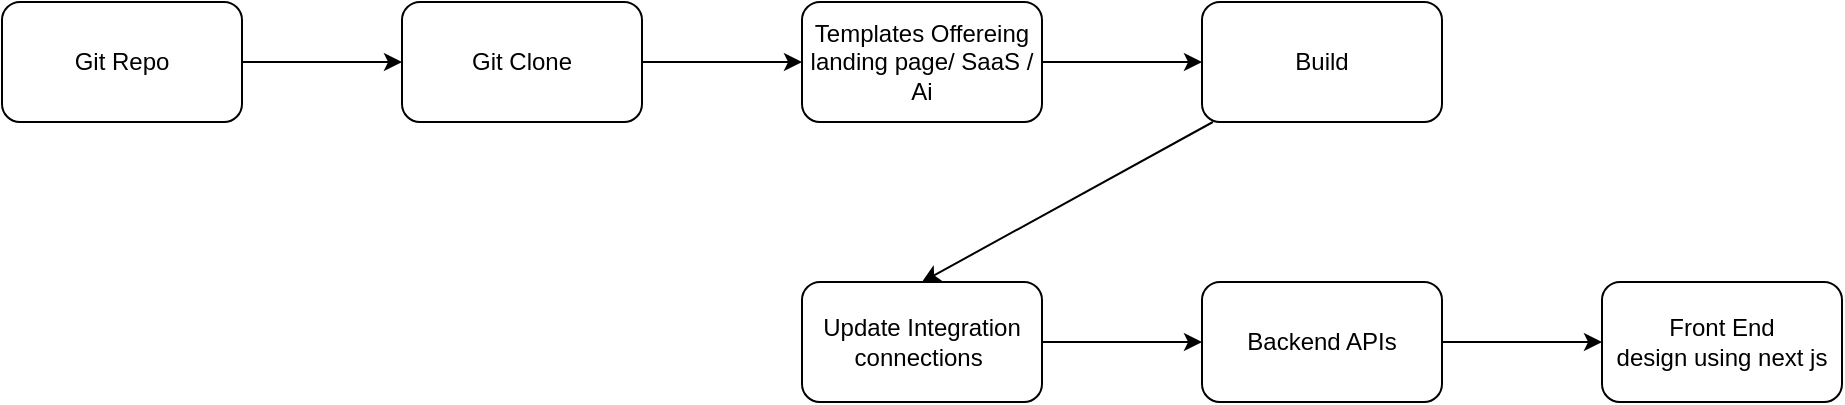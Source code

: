 <mxfile>
    <diagram id="hzR2Z47lpExZluifWPW7" name="Page-1">
        <mxGraphModel dx="888" dy="419" grid="1" gridSize="10" guides="1" tooltips="1" connect="1" arrows="1" fold="1" page="1" pageScale="1" pageWidth="850" pageHeight="1100" math="0" shadow="0">
            <root>
                <mxCell id="0"/>
                <mxCell id="1" parent="0"/>
                <mxCell id="4" value="" style="edgeStyle=none;html=1;" edge="1" parent="1" source="2" target="3">
                    <mxGeometry relative="1" as="geometry"/>
                </mxCell>
                <mxCell id="2" value="Git Repo" style="rounded=1;whiteSpace=wrap;html=1;" vertex="1" parent="1">
                    <mxGeometry x="150" y="130" width="120" height="60" as="geometry"/>
                </mxCell>
                <mxCell id="14" value="" style="edgeStyle=none;html=1;" edge="1" parent="1" source="3" target="13">
                    <mxGeometry relative="1" as="geometry"/>
                </mxCell>
                <mxCell id="3" value="Git Clone" style="rounded=1;whiteSpace=wrap;html=1;" vertex="1" parent="1">
                    <mxGeometry x="350" y="130" width="120" height="60" as="geometry"/>
                </mxCell>
                <mxCell id="10" value="" style="edgeStyle=none;html=1;" edge="1" parent="1" source="7" target="9">
                    <mxGeometry relative="1" as="geometry"/>
                </mxCell>
                <mxCell id="7" value="Update Integration connections&amp;nbsp;&lt;br&gt;" style="whiteSpace=wrap;html=1;rounded=1;" vertex="1" parent="1">
                    <mxGeometry x="550" y="270" width="120" height="60" as="geometry"/>
                </mxCell>
                <mxCell id="12" value="" style="edgeStyle=none;html=1;" edge="1" parent="1" source="9" target="11">
                    <mxGeometry relative="1" as="geometry"/>
                </mxCell>
                <mxCell id="9" value="Backend APIs" style="whiteSpace=wrap;html=1;rounded=1;" vertex="1" parent="1">
                    <mxGeometry x="750" y="270" width="120" height="60" as="geometry"/>
                </mxCell>
                <mxCell id="11" value="Front End&lt;br&gt;design using next js" style="whiteSpace=wrap;html=1;rounded=1;" vertex="1" parent="1">
                    <mxGeometry x="950" y="270" width="120" height="60" as="geometry"/>
                </mxCell>
                <mxCell id="16" value="" style="edgeStyle=none;html=1;" edge="1" parent="1" source="13" target="15">
                    <mxGeometry relative="1" as="geometry"/>
                </mxCell>
                <mxCell id="13" value="Templates Offereing&lt;br&gt;landing page/ SaaS / Ai" style="whiteSpace=wrap;html=1;rounded=1;" vertex="1" parent="1">
                    <mxGeometry x="550" y="130" width="120" height="60" as="geometry"/>
                </mxCell>
                <mxCell id="17" style="edgeStyle=none;html=1;entryX=0.5;entryY=0;entryDx=0;entryDy=0;" edge="1" parent="1" source="15" target="7">
                    <mxGeometry relative="1" as="geometry"/>
                </mxCell>
                <mxCell id="15" value="Build" style="whiteSpace=wrap;html=1;rounded=1;" vertex="1" parent="1">
                    <mxGeometry x="750" y="130" width="120" height="60" as="geometry"/>
                </mxCell>
            </root>
        </mxGraphModel>
    </diagram>
</mxfile>